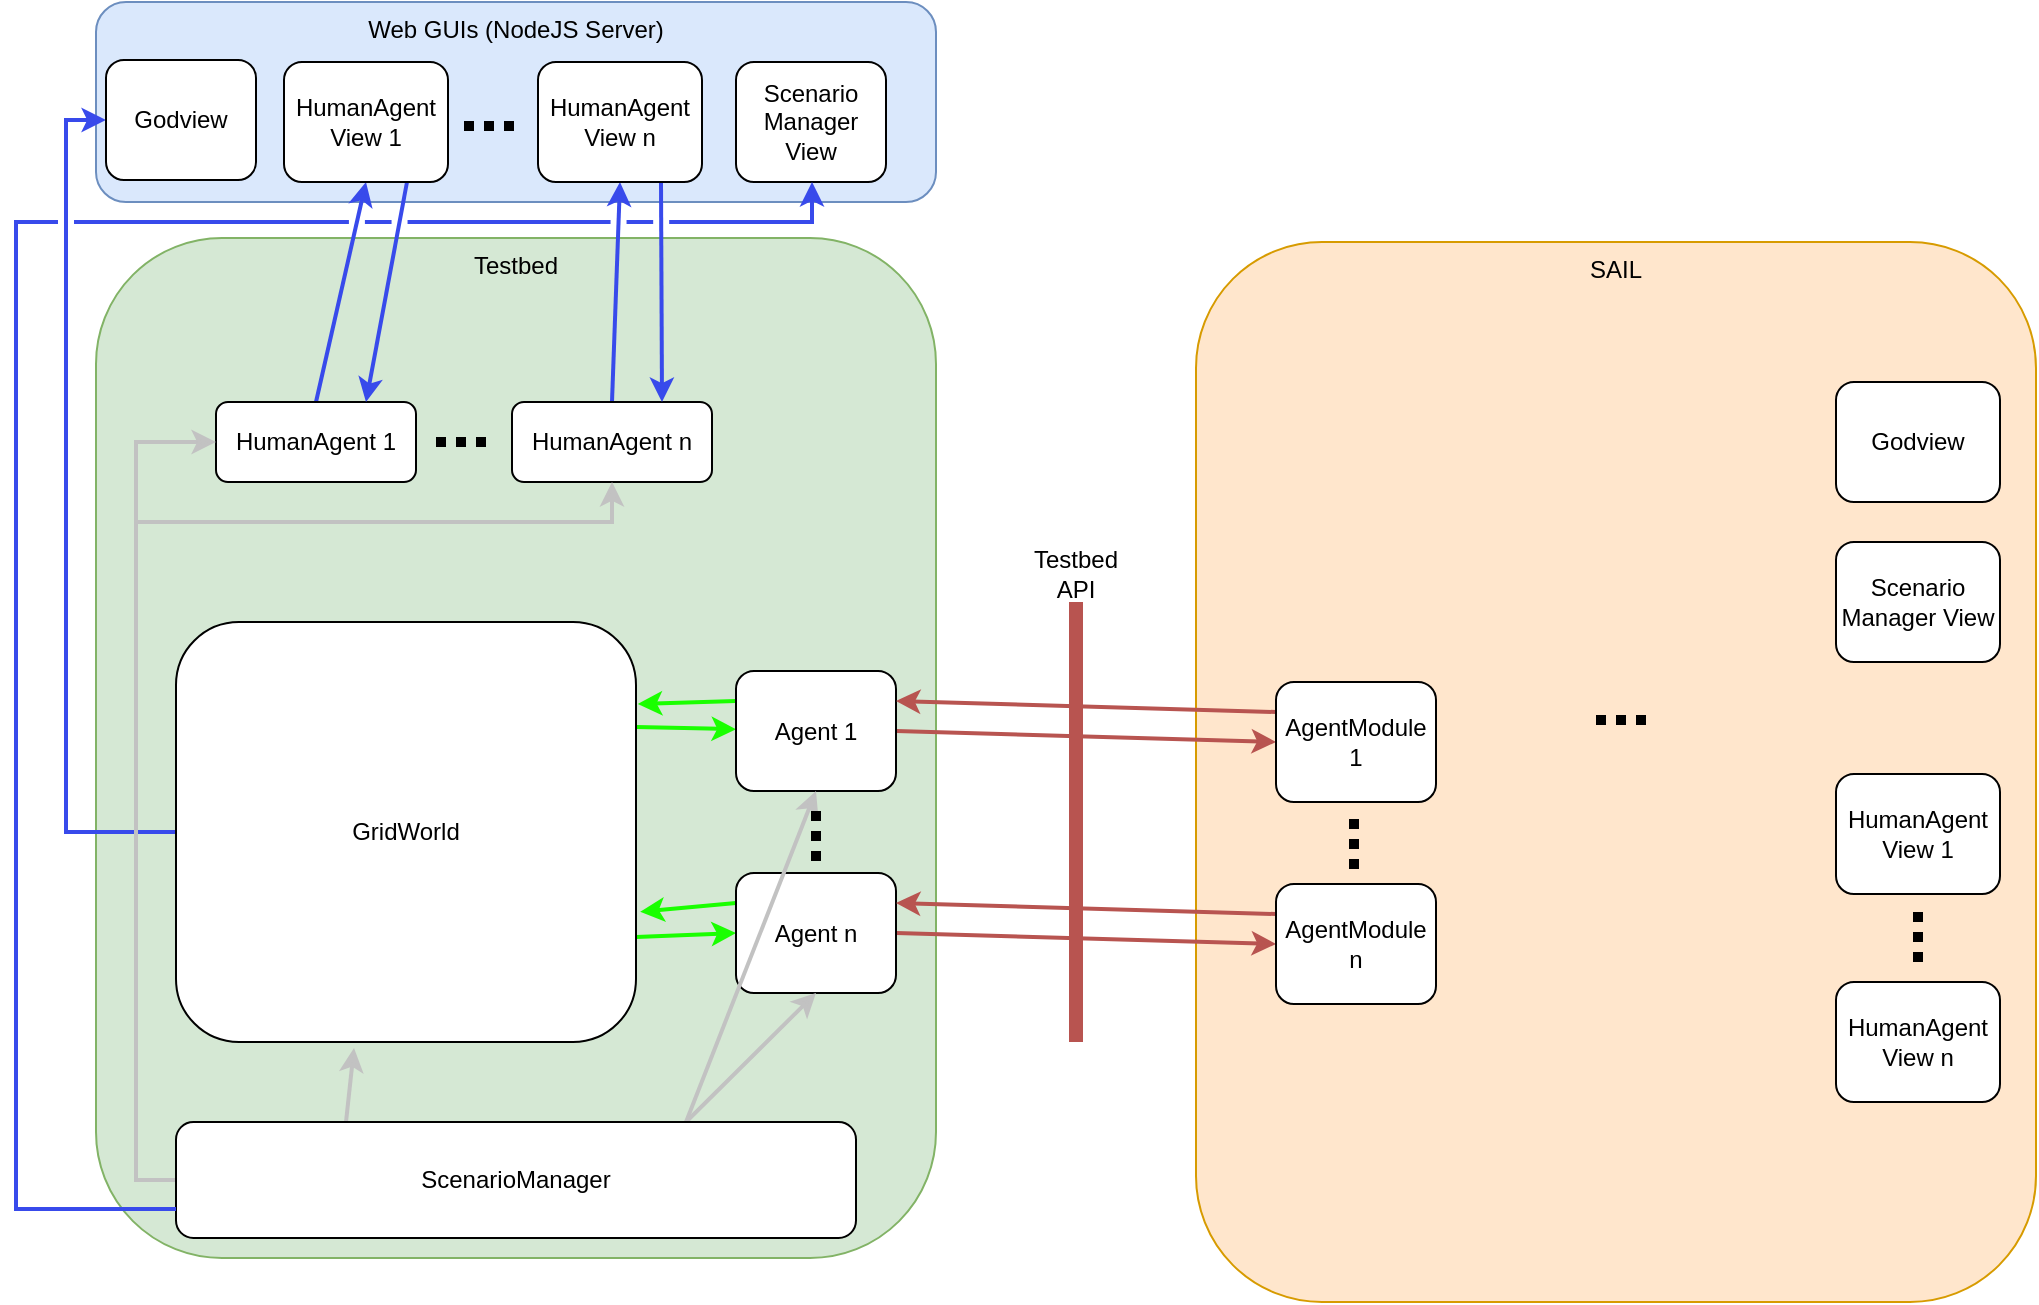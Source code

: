 <mxfile version="10.2.9" type="device"><diagram id="ArMhOWZqJ4EQTSA5aloz" name="Pagina-1"><mxGraphModel dx="1426" dy="862" grid="1" gridSize="10" guides="1" tooltips="1" connect="1" arrows="1" fold="1" page="1" pageScale="1" pageWidth="1169" pageHeight="827" math="0" shadow="0"><root><mxCell id="0"/><mxCell id="1" parent="0"/><mxCell id="hyWbzNC8ZLflmJqMR6gz-1" value="SAIL" style="rounded=1;whiteSpace=wrap;html=1;verticalAlign=top;fillColor=#ffe6cc;strokeColor=#d79b00;" vertex="1" parent="1"><mxGeometry x="650" y="160" width="420" height="530" as="geometry"/></mxCell><mxCell id="hyWbzNC8ZLflmJqMR6gz-27" value="Web GUIs (NodeJS Server)" style="rounded=1;whiteSpace=wrap;html=1;verticalAlign=top;fillColor=#dae8fc;strokeColor=#6c8ebf;" vertex="1" parent="1"><mxGeometry x="100" y="40" width="420" height="100" as="geometry"/></mxCell><mxCell id="hyWbzNC8ZLflmJqMR6gz-2" value="Testbed" style="rounded=1;whiteSpace=wrap;html=1;verticalAlign=top;fillColor=#d5e8d4;strokeColor=#82b366;" vertex="1" parent="1"><mxGeometry x="100" y="158" width="420" height="510" as="geometry"/></mxCell><mxCell id="hyWbzNC8ZLflmJqMR6gz-11" style="rounded=0;orthogonalLoop=1;jettySize=auto;html=1;exitX=1;exitY=0.25;exitDx=0;exitDy=0;strokeWidth=2;strokeColor=#1AFF00;" edge="1" parent="1" source="hyWbzNC8ZLflmJqMR6gz-3" target="hyWbzNC8ZLflmJqMR6gz-4"><mxGeometry relative="1" as="geometry"/></mxCell><mxCell id="hyWbzNC8ZLflmJqMR6gz-13" style="edgeStyle=none;rounded=0;orthogonalLoop=1;jettySize=auto;html=1;exitX=1;exitY=0.75;exitDx=0;exitDy=0;entryX=0;entryY=0.5;entryDx=0;entryDy=0;strokeWidth=2;strokeColor=#1AFF00;" edge="1" parent="1" source="hyWbzNC8ZLflmJqMR6gz-3" target="hyWbzNC8ZLflmJqMR6gz-5"><mxGeometry relative="1" as="geometry"/></mxCell><mxCell id="hyWbzNC8ZLflmJqMR6gz-34" style="edgeStyle=orthogonalEdgeStyle;rounded=0;orthogonalLoop=1;jettySize=auto;html=1;exitX=0;exitY=0.5;exitDx=0;exitDy=0;entryX=0;entryY=0.5;entryDx=0;entryDy=0;strokeWidth=2;fillColor=#dae8fc;strokeColor=#384AEB;" edge="1" parent="1" source="hyWbzNC8ZLflmJqMR6gz-3" target="hyWbzNC8ZLflmJqMR6gz-28"><mxGeometry relative="1" as="geometry"/></mxCell><mxCell id="hyWbzNC8ZLflmJqMR6gz-3" value="GridWorld" style="rounded=1;whiteSpace=wrap;html=1;" vertex="1" parent="1"><mxGeometry x="140" y="350" width="230" height="210" as="geometry"/></mxCell><mxCell id="hyWbzNC8ZLflmJqMR6gz-12" style="edgeStyle=none;rounded=0;orthogonalLoop=1;jettySize=auto;html=1;exitX=0;exitY=0.25;exitDx=0;exitDy=0;entryX=1.004;entryY=0.195;entryDx=0;entryDy=0;entryPerimeter=0;strokeWidth=2;strokeColor=#1AFF00;" edge="1" parent="1" source="hyWbzNC8ZLflmJqMR6gz-4" target="hyWbzNC8ZLflmJqMR6gz-3"><mxGeometry relative="1" as="geometry"/></mxCell><mxCell id="hyWbzNC8ZLflmJqMR6gz-20" style="rounded=0;orthogonalLoop=1;jettySize=auto;html=1;exitX=1;exitY=0.5;exitDx=0;exitDy=0;strokeWidth=2;entryX=0;entryY=0.5;entryDx=0;entryDy=0;fillColor=#f8cecc;strokeColor=#b85450;" edge="1" parent="1" source="hyWbzNC8ZLflmJqMR6gz-4" target="hyWbzNC8ZLflmJqMR6gz-22"><mxGeometry relative="1" as="geometry"/></mxCell><mxCell id="hyWbzNC8ZLflmJqMR6gz-4" value="Agent 1" style="rounded=1;whiteSpace=wrap;html=1;" vertex="1" parent="1"><mxGeometry x="420" y="374.5" width="80" height="60" as="geometry"/></mxCell><mxCell id="hyWbzNC8ZLflmJqMR6gz-14" style="edgeStyle=none;rounded=0;orthogonalLoop=1;jettySize=auto;html=1;exitX=0;exitY=0.25;exitDx=0;exitDy=0;entryX=1.009;entryY=0.69;entryDx=0;entryDy=0;entryPerimeter=0;strokeWidth=2;strokeColor=#1AFF00;" edge="1" parent="1" source="hyWbzNC8ZLflmJqMR6gz-5" target="hyWbzNC8ZLflmJqMR6gz-3"><mxGeometry relative="1" as="geometry"/></mxCell><mxCell id="hyWbzNC8ZLflmJqMR6gz-21" style="rounded=0;orthogonalLoop=1;jettySize=auto;html=1;exitX=1;exitY=0.5;exitDx=0;exitDy=0;entryX=0;entryY=0.5;entryDx=0;entryDy=0;strokeWidth=2;fillColor=#f8cecc;strokeColor=#b85450;" edge="1" parent="1" source="hyWbzNC8ZLflmJqMR6gz-5" target="hyWbzNC8ZLflmJqMR6gz-23"><mxGeometry relative="1" as="geometry"/></mxCell><mxCell id="hyWbzNC8ZLflmJqMR6gz-5" value="Agent n" style="rounded=1;whiteSpace=wrap;html=1;" vertex="1" parent="1"><mxGeometry x="420" y="475.5" width="80" height="60" as="geometry"/></mxCell><mxCell id="hyWbzNC8ZLflmJqMR6gz-36" style="edgeStyle=none;rounded=0;orthogonalLoop=1;jettySize=auto;html=1;exitX=0.5;exitY=0;exitDx=0;exitDy=0;entryX=0.5;entryY=1;entryDx=0;entryDy=0;strokeWidth=2;fillColor=#dae8fc;strokeColor=#384AEB;" edge="1" parent="1" source="hyWbzNC8ZLflmJqMR6gz-6" target="hyWbzNC8ZLflmJqMR6gz-30"><mxGeometry relative="1" as="geometry"/></mxCell><mxCell id="hyWbzNC8ZLflmJqMR6gz-6" value="HumanAgent n" style="rounded=1;whiteSpace=wrap;html=1;" vertex="1" parent="1"><mxGeometry x="308" y="240" width="100" height="40" as="geometry"/></mxCell><mxCell id="hyWbzNC8ZLflmJqMR6gz-35" style="edgeStyle=none;rounded=0;orthogonalLoop=1;jettySize=auto;html=1;exitX=0.5;exitY=0;exitDx=0;exitDy=0;entryX=0.5;entryY=1;entryDx=0;entryDy=0;strokeWidth=2;fillColor=#dae8fc;strokeColor=#384AEB;" edge="1" parent="1" source="hyWbzNC8ZLflmJqMR6gz-7" target="hyWbzNC8ZLflmJqMR6gz-29"><mxGeometry relative="1" as="geometry"/></mxCell><mxCell id="hyWbzNC8ZLflmJqMR6gz-7" value="HumanAgent 1" style="rounded=1;whiteSpace=wrap;html=1;" vertex="1" parent="1"><mxGeometry x="160" y="240" width="100" height="40" as="geometry"/></mxCell><mxCell id="hyWbzNC8ZLflmJqMR6gz-15" style="edgeStyle=none;rounded=0;orthogonalLoop=1;jettySize=auto;html=1;exitX=0.25;exitY=0;exitDx=0;exitDy=0;entryX=0.387;entryY=1.014;entryDx=0;entryDy=0;strokeWidth=2;entryPerimeter=0;strokeColor=#C2C2C2;" edge="1" parent="1" source="hyWbzNC8ZLflmJqMR6gz-8" target="hyWbzNC8ZLflmJqMR6gz-3"><mxGeometry relative="1" as="geometry"/></mxCell><mxCell id="hyWbzNC8ZLflmJqMR6gz-16" style="edgeStyle=none;rounded=0;orthogonalLoop=1;jettySize=auto;html=1;exitX=0.75;exitY=0;exitDx=0;exitDy=0;entryX=0.5;entryY=1;entryDx=0;entryDy=0;strokeWidth=2;strokeColor=#C2C2C2;" edge="1" parent="1" source="hyWbzNC8ZLflmJqMR6gz-8" target="hyWbzNC8ZLflmJqMR6gz-5"><mxGeometry relative="1" as="geometry"/></mxCell><mxCell id="hyWbzNC8ZLflmJqMR6gz-17" style="edgeStyle=none;rounded=0;orthogonalLoop=1;jettySize=auto;html=1;exitX=0.75;exitY=0;exitDx=0;exitDy=0;entryX=0.5;entryY=1;entryDx=0;entryDy=0;strokeWidth=2;strokeColor=#C2C2C2;" edge="1" parent="1" source="hyWbzNC8ZLflmJqMR6gz-8" target="hyWbzNC8ZLflmJqMR6gz-4"><mxGeometry relative="1" as="geometry"/></mxCell><mxCell id="hyWbzNC8ZLflmJqMR6gz-18" style="edgeStyle=orthogonalEdgeStyle;rounded=0;orthogonalLoop=1;jettySize=auto;html=1;exitX=0;exitY=0.5;exitDx=0;exitDy=0;strokeWidth=2;strokeColor=#C2C2C2;" edge="1" parent="1" source="hyWbzNC8ZLflmJqMR6gz-8" target="hyWbzNC8ZLflmJqMR6gz-7"><mxGeometry relative="1" as="geometry"><Array as="points"><mxPoint x="120" y="629"/><mxPoint x="120" y="260"/></Array></mxGeometry></mxCell><mxCell id="hyWbzNC8ZLflmJqMR6gz-19" style="edgeStyle=orthogonalEdgeStyle;rounded=0;orthogonalLoop=1;jettySize=auto;html=1;exitX=0;exitY=0.5;exitDx=0;exitDy=0;entryX=0.5;entryY=1;entryDx=0;entryDy=0;strokeWidth=2;strokeColor=#C2C2C2;" edge="1" parent="1" source="hyWbzNC8ZLflmJqMR6gz-8" target="hyWbzNC8ZLflmJqMR6gz-6"><mxGeometry relative="1" as="geometry"><Array as="points"><mxPoint x="120" y="629"/><mxPoint x="120" y="300"/><mxPoint x="358" y="300"/></Array></mxGeometry></mxCell><mxCell id="hyWbzNC8ZLflmJqMR6gz-8" value="ScenarioManager" style="rounded=1;whiteSpace=wrap;html=1;" vertex="1" parent="1"><mxGeometry x="140" y="600" width="340" height="58" as="geometry"/></mxCell><mxCell id="hyWbzNC8ZLflmJqMR6gz-9" value="" style="endArrow=none;dashed=1;html=1;spacing=20;strokeWidth=5;dashPattern=1 1;" edge="1" parent="1"><mxGeometry width="50" height="50" relative="1" as="geometry"><mxPoint x="270" y="260" as="sourcePoint"/><mxPoint x="300" y="260" as="targetPoint"/></mxGeometry></mxCell><mxCell id="hyWbzNC8ZLflmJqMR6gz-10" value="" style="endArrow=none;dashed=1;html=1;spacing=20;strokeWidth=5;dashPattern=1 1;" edge="1" parent="1"><mxGeometry width="50" height="50" relative="1" as="geometry"><mxPoint x="460" y="469.5" as="sourcePoint"/><mxPoint x="460" y="439.5" as="targetPoint"/></mxGeometry></mxCell><mxCell id="hyWbzNC8ZLflmJqMR6gz-24" style="rounded=0;orthogonalLoop=1;jettySize=auto;html=1;exitX=0;exitY=0.25;exitDx=0;exitDy=0;entryX=1;entryY=0.25;entryDx=0;entryDy=0;strokeWidth=2;fillColor=#f8cecc;strokeColor=#b85450;" edge="1" parent="1" source="hyWbzNC8ZLflmJqMR6gz-22" target="hyWbzNC8ZLflmJqMR6gz-4"><mxGeometry relative="1" as="geometry"/></mxCell><mxCell id="hyWbzNC8ZLflmJqMR6gz-22" value="AgentModule 1" style="rounded=1;whiteSpace=wrap;html=1;" vertex="1" parent="1"><mxGeometry x="690" y="380" width="80" height="60" as="geometry"/></mxCell><mxCell id="hyWbzNC8ZLflmJqMR6gz-25" style="rounded=0;orthogonalLoop=1;jettySize=auto;html=1;exitX=0;exitY=0.25;exitDx=0;exitDy=0;entryX=1;entryY=0.25;entryDx=0;entryDy=0;strokeWidth=2;fillColor=#f8cecc;strokeColor=#b85450;" edge="1" parent="1" source="hyWbzNC8ZLflmJqMR6gz-23" target="hyWbzNC8ZLflmJqMR6gz-5"><mxGeometry relative="1" as="geometry"/></mxCell><mxCell id="hyWbzNC8ZLflmJqMR6gz-23" value="AgentModule n" style="rounded=1;whiteSpace=wrap;html=1;" vertex="1" parent="1"><mxGeometry x="690" y="481" width="80" height="60" as="geometry"/></mxCell><mxCell id="hyWbzNC8ZLflmJqMR6gz-28" value="Godview" style="rounded=1;whiteSpace=wrap;html=1;" vertex="1" parent="1"><mxGeometry x="105" y="69" width="75" height="60" as="geometry"/></mxCell><mxCell id="hyWbzNC8ZLflmJqMR6gz-38" style="edgeStyle=none;rounded=0;orthogonalLoop=1;jettySize=auto;html=1;exitX=0.75;exitY=1;exitDx=0;exitDy=0;entryX=0.75;entryY=0;entryDx=0;entryDy=0;strokeWidth=2;fillColor=#dae8fc;strokeColor=#384AEB;" edge="1" parent="1" source="hyWbzNC8ZLflmJqMR6gz-29" target="hyWbzNC8ZLflmJqMR6gz-7"><mxGeometry relative="1" as="geometry"/></mxCell><mxCell id="hyWbzNC8ZLflmJqMR6gz-29" value="HumanAgent View 1" style="rounded=1;whiteSpace=wrap;html=1;" vertex="1" parent="1"><mxGeometry x="194" y="70" width="82" height="60" as="geometry"/></mxCell><mxCell id="hyWbzNC8ZLflmJqMR6gz-37" style="edgeStyle=none;rounded=0;orthogonalLoop=1;jettySize=auto;html=1;exitX=0.75;exitY=1;exitDx=0;exitDy=0;entryX=0.75;entryY=0;entryDx=0;entryDy=0;strokeWidth=2;fillColor=#dae8fc;strokeColor=#384AEB;" edge="1" parent="1" source="hyWbzNC8ZLflmJqMR6gz-30" target="hyWbzNC8ZLflmJqMR6gz-6"><mxGeometry relative="1" as="geometry"/></mxCell><mxCell id="hyWbzNC8ZLflmJqMR6gz-30" value="HumanAgent View n" style="rounded=1;whiteSpace=wrap;html=1;" vertex="1" parent="1"><mxGeometry x="321" y="70" width="82" height="60" as="geometry"/></mxCell><mxCell id="hyWbzNC8ZLflmJqMR6gz-33" value="" style="endArrow=none;dashed=1;html=1;spacing=20;strokeWidth=5;dashPattern=1 1;" edge="1" parent="1"><mxGeometry width="50" height="50" relative="1" as="geometry"><mxPoint x="284" y="102" as="sourcePoint"/><mxPoint x="314" y="102" as="targetPoint"/></mxGeometry></mxCell><mxCell id="hyWbzNC8ZLflmJqMR6gz-39" value="Scenario Manager View" style="rounded=1;whiteSpace=wrap;html=1;" vertex="1" parent="1"><mxGeometry x="420" y="70" width="75" height="60" as="geometry"/></mxCell><mxCell id="hyWbzNC8ZLflmJqMR6gz-41" style="edgeStyle=orthogonalEdgeStyle;rounded=0;orthogonalLoop=1;jettySize=auto;html=1;exitX=0;exitY=0.75;exitDx=0;exitDy=0;strokeWidth=2;jumpStyle=gap;fillColor=#dae8fc;strokeColor=#384AEB;" edge="1" parent="1" source="hyWbzNC8ZLflmJqMR6gz-8" target="hyWbzNC8ZLflmJqMR6gz-39"><mxGeometry relative="1" as="geometry"><Array as="points"><mxPoint x="60" y="644"/><mxPoint x="60" y="150"/><mxPoint x="458" y="150"/></Array></mxGeometry></mxCell><mxCell id="hyWbzNC8ZLflmJqMR6gz-42" value="" style="endArrow=none;dashed=1;html=1;spacing=20;strokeWidth=5;dashPattern=1 1;" edge="1" parent="1"><mxGeometry width="50" height="50" relative="1" as="geometry"><mxPoint x="729" y="473.5" as="sourcePoint"/><mxPoint x="729" y="443.5" as="targetPoint"/></mxGeometry></mxCell><mxCell id="hyWbzNC8ZLflmJqMR6gz-44" value="Godview" style="rounded=1;whiteSpace=wrap;html=1;" vertex="1" parent="1"><mxGeometry x="970" y="230" width="82" height="60" as="geometry"/></mxCell><mxCell id="hyWbzNC8ZLflmJqMR6gz-45" value="HumanAgent View 1" style="rounded=1;whiteSpace=wrap;html=1;" vertex="1" parent="1"><mxGeometry x="970" y="426" width="82" height="60" as="geometry"/></mxCell><mxCell id="hyWbzNC8ZLflmJqMR6gz-46" value="HumanAgent View n" style="rounded=1;whiteSpace=wrap;html=1;" vertex="1" parent="1"><mxGeometry x="970" y="530" width="82" height="60" as="geometry"/></mxCell><mxCell id="hyWbzNC8ZLflmJqMR6gz-47" value="" style="endArrow=none;dashed=1;html=1;spacing=20;strokeWidth=5;dashPattern=1 1;" edge="1" parent="1"><mxGeometry width="50" height="50" relative="1" as="geometry"><mxPoint x="1011" y="520" as="sourcePoint"/><mxPoint x="1011" y="490" as="targetPoint"/></mxGeometry></mxCell><mxCell id="hyWbzNC8ZLflmJqMR6gz-48" value="Scenario Manager View" style="rounded=1;whiteSpace=wrap;html=1;" vertex="1" parent="1"><mxGeometry x="970" y="310" width="82" height="60" as="geometry"/></mxCell><mxCell id="hyWbzNC8ZLflmJqMR6gz-51" value="" style="endArrow=none;dashed=1;html=1;spacing=20;strokeWidth=5;dashPattern=1 1;" edge="1" parent="1"><mxGeometry width="50" height="50" relative="1" as="geometry"><mxPoint x="850" y="399" as="sourcePoint"/><mxPoint x="880" y="399" as="targetPoint"/></mxGeometry></mxCell><mxCell id="hyWbzNC8ZLflmJqMR6gz-54" value="" style="endArrow=none;html=1;strokeColor=#b85450;strokeWidth=7;fillColor=#f8cecc;" edge="1" parent="1"><mxGeometry width="50" height="50" relative="1" as="geometry"><mxPoint x="590" y="560" as="sourcePoint"/><mxPoint x="590" y="340" as="targetPoint"/></mxGeometry></mxCell><mxCell id="hyWbzNC8ZLflmJqMR6gz-55" value="Testbed API" style="text;html=1;strokeColor=none;fillColor=none;align=center;verticalAlign=middle;whiteSpace=wrap;rounded=0;" vertex="1" parent="1"><mxGeometry x="570" y="316" width="40" height="20" as="geometry"/></mxCell></root></mxGraphModel></diagram></mxfile>
